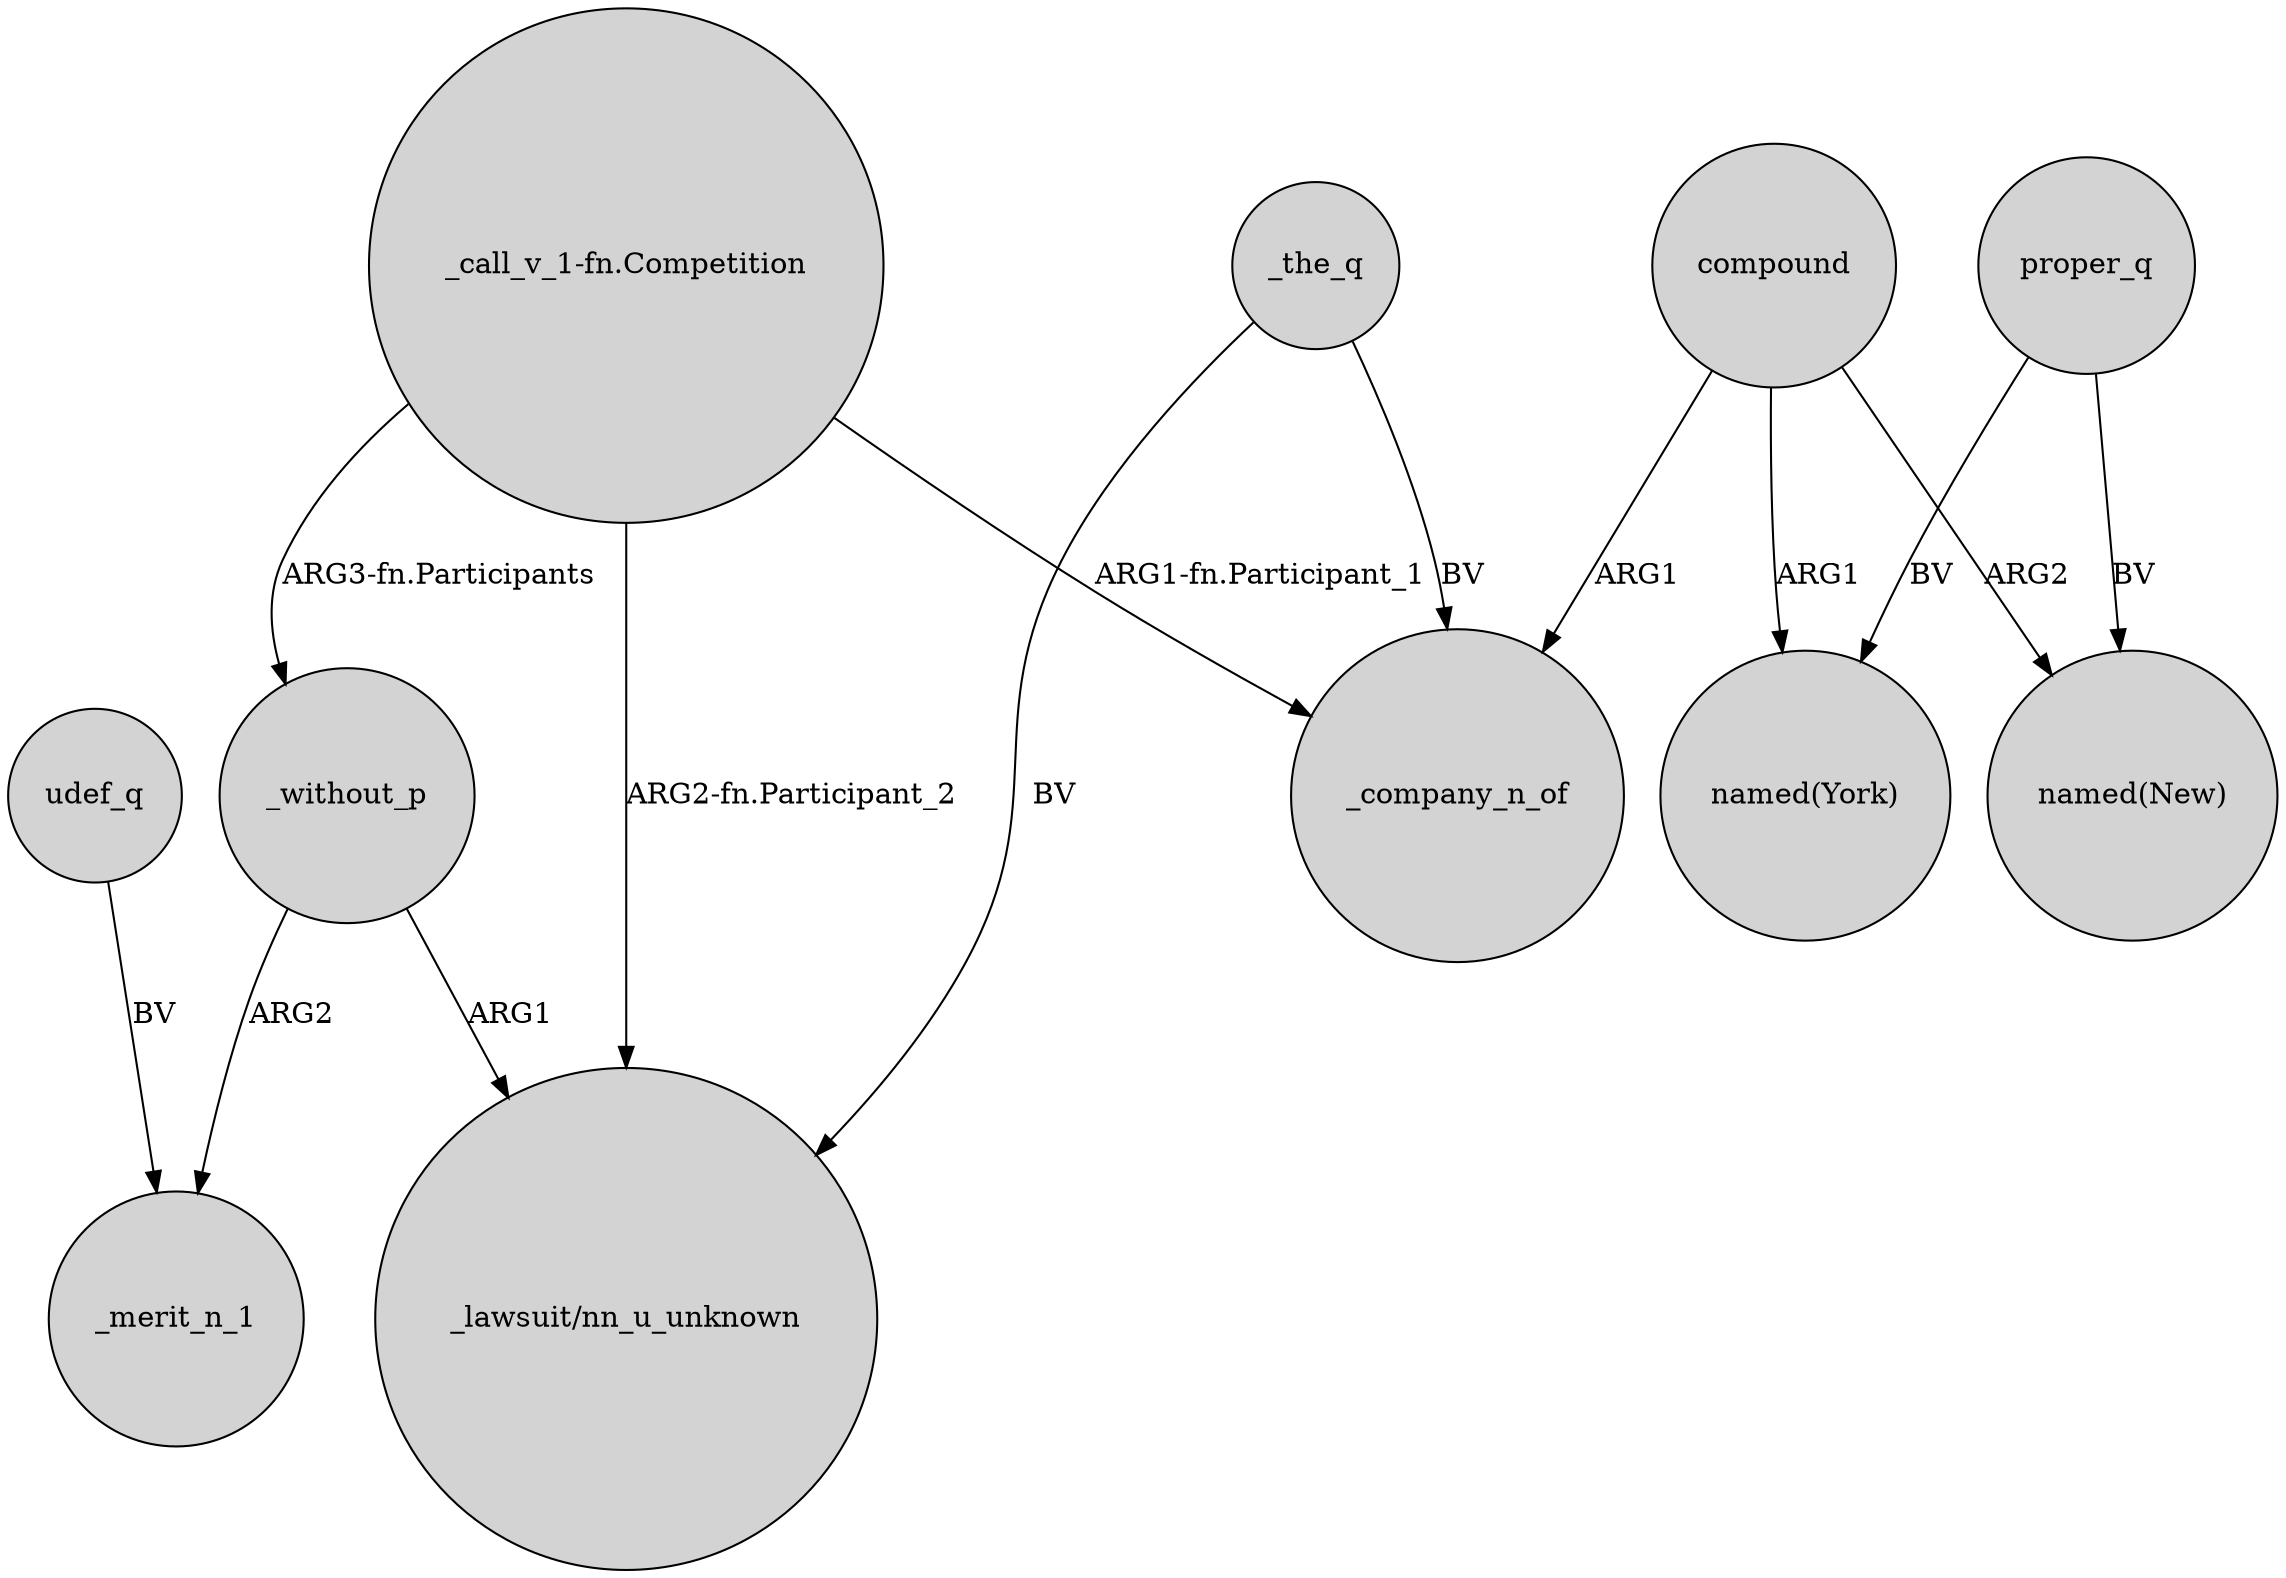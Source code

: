 digraph {
	node [shape=circle style=filled]
	udef_q -> _merit_n_1 [label=BV]
	compound -> _company_n_of [label=ARG1]
	compound -> "named(York)" [label=ARG1]
	"_call_v_1-fn.Competition" -> _without_p [label="ARG3-fn.Participants"]
	_without_p -> "_lawsuit/nn_u_unknown" [label=ARG1]
	_without_p -> _merit_n_1 [label=ARG2]
	"_call_v_1-fn.Competition" -> _company_n_of [label="ARG1-fn.Participant_1"]
	proper_q -> "named(York)" [label=BV]
	compound -> "named(New)" [label=ARG2]
	_the_q -> _company_n_of [label=BV]
	proper_q -> "named(New)" [label=BV]
	_the_q -> "_lawsuit/nn_u_unknown" [label=BV]
	"_call_v_1-fn.Competition" -> "_lawsuit/nn_u_unknown" [label="ARG2-fn.Participant_2"]
}
